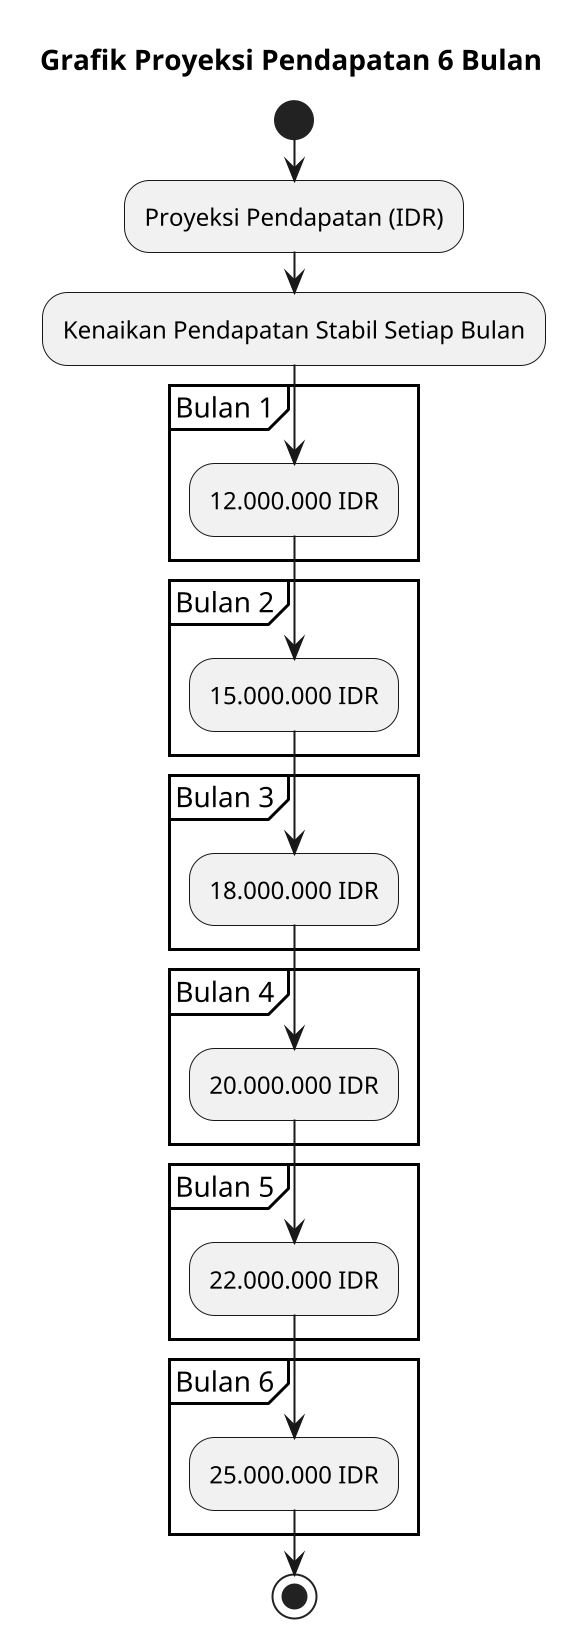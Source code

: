 @startuml
scale 2
title Grafik Proyeksi Pendapatan 6 Bulan

start
:Proyeksi Pendapatan (IDR);
:Kenaikan Pendapatan Stabil Setiap Bulan;

partition "Bulan 1" {
  :12.000.000 IDR;
}
partition "Bulan 2" {
  :15.000.000 IDR;
}
partition "Bulan 3" {
  :18.000.000 IDR;
}
partition "Bulan 4" {
  :20.000.000 IDR;
}
partition "Bulan 5" {
  :22.000.000 IDR;
}
partition "Bulan 6" {
  :25.000.000 IDR;
}

stop
@enduml
